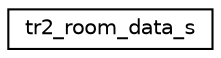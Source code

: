 digraph "Graphical Class Hierarchy"
{
 // INTERACTIVE_SVG=YES
  edge [fontname="Helvetica",fontsize="10",labelfontname="Helvetica",labelfontsize="10"];
  node [fontname="Helvetica",fontsize="10",shape=record];
  rankdir="LR";
  Node1 [label="tr2_room_data_s",height=0.2,width=0.4,color="black", fillcolor="white", style="filled",URL="$_tomb_raider_8h.html#structtr2__room__data__s"];
}
